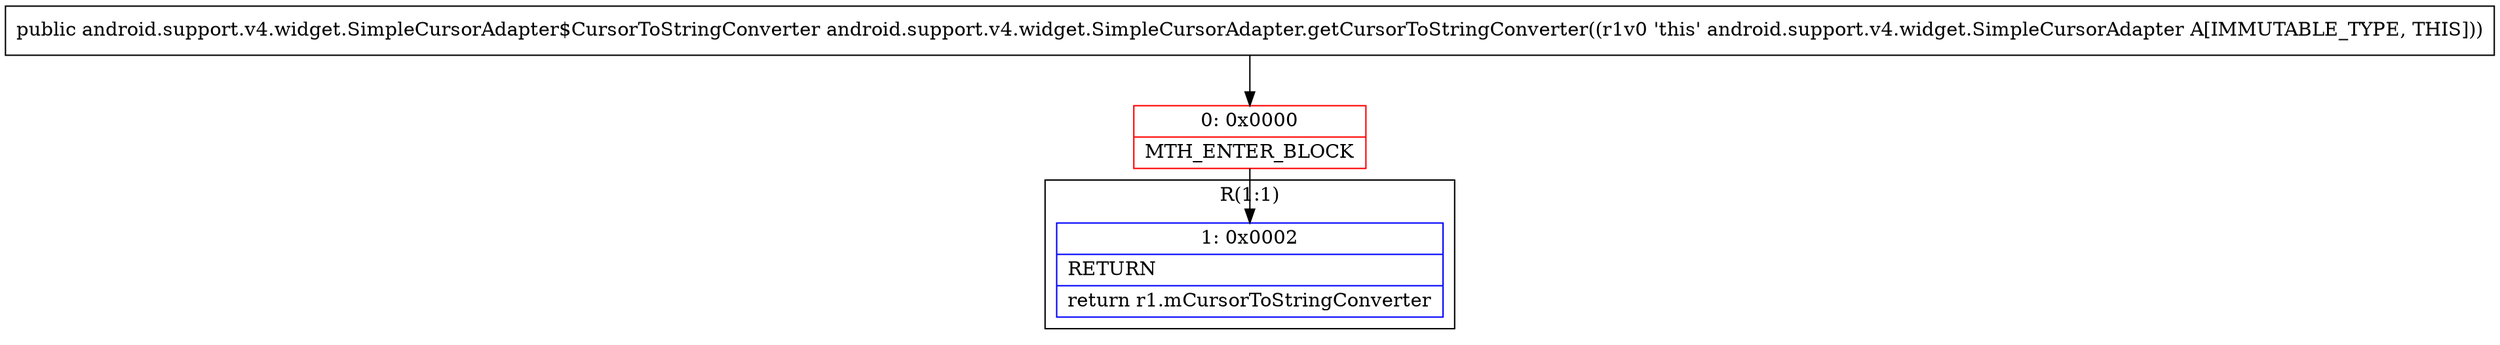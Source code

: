 digraph "CFG forandroid.support.v4.widget.SimpleCursorAdapter.getCursorToStringConverter()Landroid\/support\/v4\/widget\/SimpleCursorAdapter$CursorToStringConverter;" {
subgraph cluster_Region_1545047629 {
label = "R(1:1)";
node [shape=record,color=blue];
Node_1 [shape=record,label="{1\:\ 0x0002|RETURN\l|return r1.mCursorToStringConverter\l}"];
}
Node_0 [shape=record,color=red,label="{0\:\ 0x0000|MTH_ENTER_BLOCK\l}"];
MethodNode[shape=record,label="{public android.support.v4.widget.SimpleCursorAdapter$CursorToStringConverter android.support.v4.widget.SimpleCursorAdapter.getCursorToStringConverter((r1v0 'this' android.support.v4.widget.SimpleCursorAdapter A[IMMUTABLE_TYPE, THIS])) }"];
MethodNode -> Node_0;
Node_0 -> Node_1;
}

